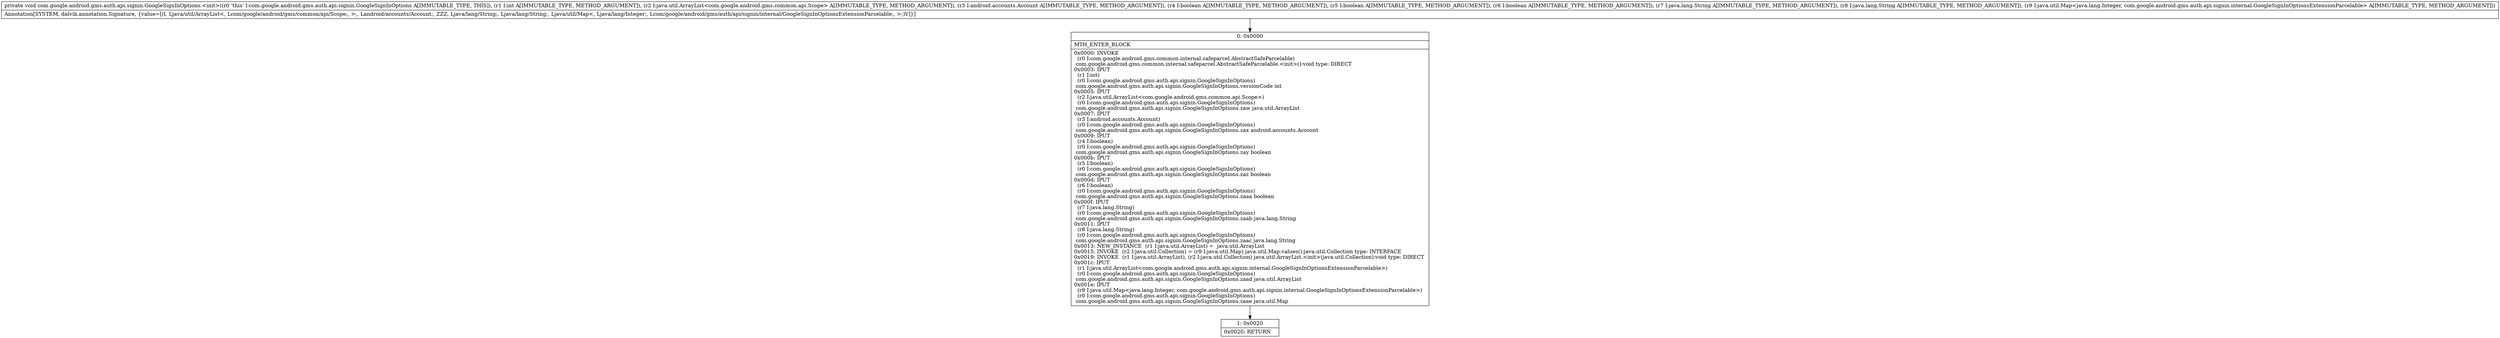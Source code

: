 digraph "CFG forcom.google.android.gms.auth.api.signin.GoogleSignInOptions.\<init\>(ILjava\/util\/ArrayList;Landroid\/accounts\/Account;ZZZLjava\/lang\/String;Ljava\/lang\/String;Ljava\/util\/Map;)V" {
Node_0 [shape=record,label="{0\:\ 0x0000|MTH_ENTER_BLOCK\l|0x0000: INVOKE  \l  (r0 I:com.google.android.gms.common.internal.safeparcel.AbstractSafeParcelable)\l com.google.android.gms.common.internal.safeparcel.AbstractSafeParcelable.\<init\>():void type: DIRECT \l0x0003: IPUT  \l  (r1 I:int)\l  (r0 I:com.google.android.gms.auth.api.signin.GoogleSignInOptions)\l com.google.android.gms.auth.api.signin.GoogleSignInOptions.versionCode int \l0x0005: IPUT  \l  (r2 I:java.util.ArrayList\<com.google.android.gms.common.api.Scope\>)\l  (r0 I:com.google.android.gms.auth.api.signin.GoogleSignInOptions)\l com.google.android.gms.auth.api.signin.GoogleSignInOptions.zaw java.util.ArrayList \l0x0007: IPUT  \l  (r3 I:android.accounts.Account)\l  (r0 I:com.google.android.gms.auth.api.signin.GoogleSignInOptions)\l com.google.android.gms.auth.api.signin.GoogleSignInOptions.zax android.accounts.Account \l0x0009: IPUT  \l  (r4 I:boolean)\l  (r0 I:com.google.android.gms.auth.api.signin.GoogleSignInOptions)\l com.google.android.gms.auth.api.signin.GoogleSignInOptions.zay boolean \l0x000b: IPUT  \l  (r5 I:boolean)\l  (r0 I:com.google.android.gms.auth.api.signin.GoogleSignInOptions)\l com.google.android.gms.auth.api.signin.GoogleSignInOptions.zaz boolean \l0x000d: IPUT  \l  (r6 I:boolean)\l  (r0 I:com.google.android.gms.auth.api.signin.GoogleSignInOptions)\l com.google.android.gms.auth.api.signin.GoogleSignInOptions.zaaa boolean \l0x000f: IPUT  \l  (r7 I:java.lang.String)\l  (r0 I:com.google.android.gms.auth.api.signin.GoogleSignInOptions)\l com.google.android.gms.auth.api.signin.GoogleSignInOptions.zaab java.lang.String \l0x0011: IPUT  \l  (r8 I:java.lang.String)\l  (r0 I:com.google.android.gms.auth.api.signin.GoogleSignInOptions)\l com.google.android.gms.auth.api.signin.GoogleSignInOptions.zaac java.lang.String \l0x0013: NEW_INSTANCE  (r1 I:java.util.ArrayList) =  java.util.ArrayList \l0x0015: INVOKE  (r2 I:java.util.Collection) = (r9 I:java.util.Map) java.util.Map.values():java.util.Collection type: INTERFACE \l0x0019: INVOKE  (r1 I:java.util.ArrayList), (r2 I:java.util.Collection) java.util.ArrayList.\<init\>(java.util.Collection):void type: DIRECT \l0x001c: IPUT  \l  (r1 I:java.util.ArrayList\<com.google.android.gms.auth.api.signin.internal.GoogleSignInOptionsExtensionParcelable\>)\l  (r0 I:com.google.android.gms.auth.api.signin.GoogleSignInOptions)\l com.google.android.gms.auth.api.signin.GoogleSignInOptions.zaad java.util.ArrayList \l0x001e: IPUT  \l  (r9 I:java.util.Map\<java.lang.Integer, com.google.android.gms.auth.api.signin.internal.GoogleSignInOptionsExtensionParcelable\>)\l  (r0 I:com.google.android.gms.auth.api.signin.GoogleSignInOptions)\l com.google.android.gms.auth.api.signin.GoogleSignInOptions.zaae java.util.Map \l}"];
Node_1 [shape=record,label="{1\:\ 0x0020|0x0020: RETURN   \l}"];
MethodNode[shape=record,label="{private void com.google.android.gms.auth.api.signin.GoogleSignInOptions.\<init\>((r0 'this' I:com.google.android.gms.auth.api.signin.GoogleSignInOptions A[IMMUTABLE_TYPE, THIS]), (r1 I:int A[IMMUTABLE_TYPE, METHOD_ARGUMENT]), (r2 I:java.util.ArrayList\<com.google.android.gms.common.api.Scope\> A[IMMUTABLE_TYPE, METHOD_ARGUMENT]), (r3 I:android.accounts.Account A[IMMUTABLE_TYPE, METHOD_ARGUMENT]), (r4 I:boolean A[IMMUTABLE_TYPE, METHOD_ARGUMENT]), (r5 I:boolean A[IMMUTABLE_TYPE, METHOD_ARGUMENT]), (r6 I:boolean A[IMMUTABLE_TYPE, METHOD_ARGUMENT]), (r7 I:java.lang.String A[IMMUTABLE_TYPE, METHOD_ARGUMENT]), (r8 I:java.lang.String A[IMMUTABLE_TYPE, METHOD_ARGUMENT]), (r9 I:java.util.Map\<java.lang.Integer, com.google.android.gms.auth.api.signin.internal.GoogleSignInOptionsExtensionParcelable\> A[IMMUTABLE_TYPE, METHOD_ARGUMENT]))  | Annotation[SYSTEM, dalvik.annotation.Signature, \{value=[(I, Ljava\/util\/ArrayList\<, Lcom\/google\/android\/gms\/common\/api\/Scope;, \>;, Landroid\/accounts\/Account;, ZZZ, Ljava\/lang\/String;, Ljava\/lang\/String;, Ljava\/util\/Map\<, Ljava\/lang\/Integer;, Lcom\/google\/android\/gms\/auth\/api\/signin\/internal\/GoogleSignInOptionsExtensionParcelable;, \>;)V]\}]\l}"];
MethodNode -> Node_0;
Node_0 -> Node_1;
}

